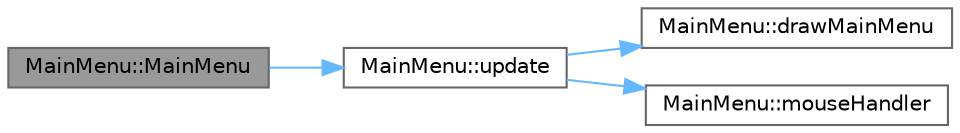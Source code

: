 digraph "MainMenu::MainMenu"
{
 // LATEX_PDF_SIZE
  bgcolor="transparent";
  edge [fontname=Helvetica,fontsize=10,labelfontname=Helvetica,labelfontsize=10];
  node [fontname=Helvetica,fontsize=10,shape=box,height=0.2,width=0.4];
  rankdir="LR";
  Node1 [label="MainMenu::MainMenu",height=0.2,width=0.4,color="gray40", fillcolor="grey60", style="filled", fontcolor="black",tooltip=" "];
  Node1 -> Node2 [color="steelblue1",style="solid"];
  Node2 [label="MainMenu::update",height=0.2,width=0.4,color="grey40", fillcolor="white", style="filled",URL="$class_main_menu_a804e079333f9a00abcac7c50d9e44f3d.html#a804e079333f9a00abcac7c50d9e44f3d",tooltip=" "];
  Node2 -> Node3 [color="steelblue1",style="solid"];
  Node3 [label="MainMenu::drawMainMenu",height=0.2,width=0.4,color="grey40", fillcolor="white", style="filled",URL="$class_main_menu_af056cd8c534dc7c504291f3440e59c59.html#af056cd8c534dc7c504291f3440e59c59",tooltip=" "];
  Node2 -> Node4 [color="steelblue1",style="solid"];
  Node4 [label="MainMenu::mouseHandler",height=0.2,width=0.4,color="grey40", fillcolor="white", style="filled",URL="$class_main_menu_aed28829ce05229cfb0076215693cf215.html#aed28829ce05229cfb0076215693cf215",tooltip=" "];
}
